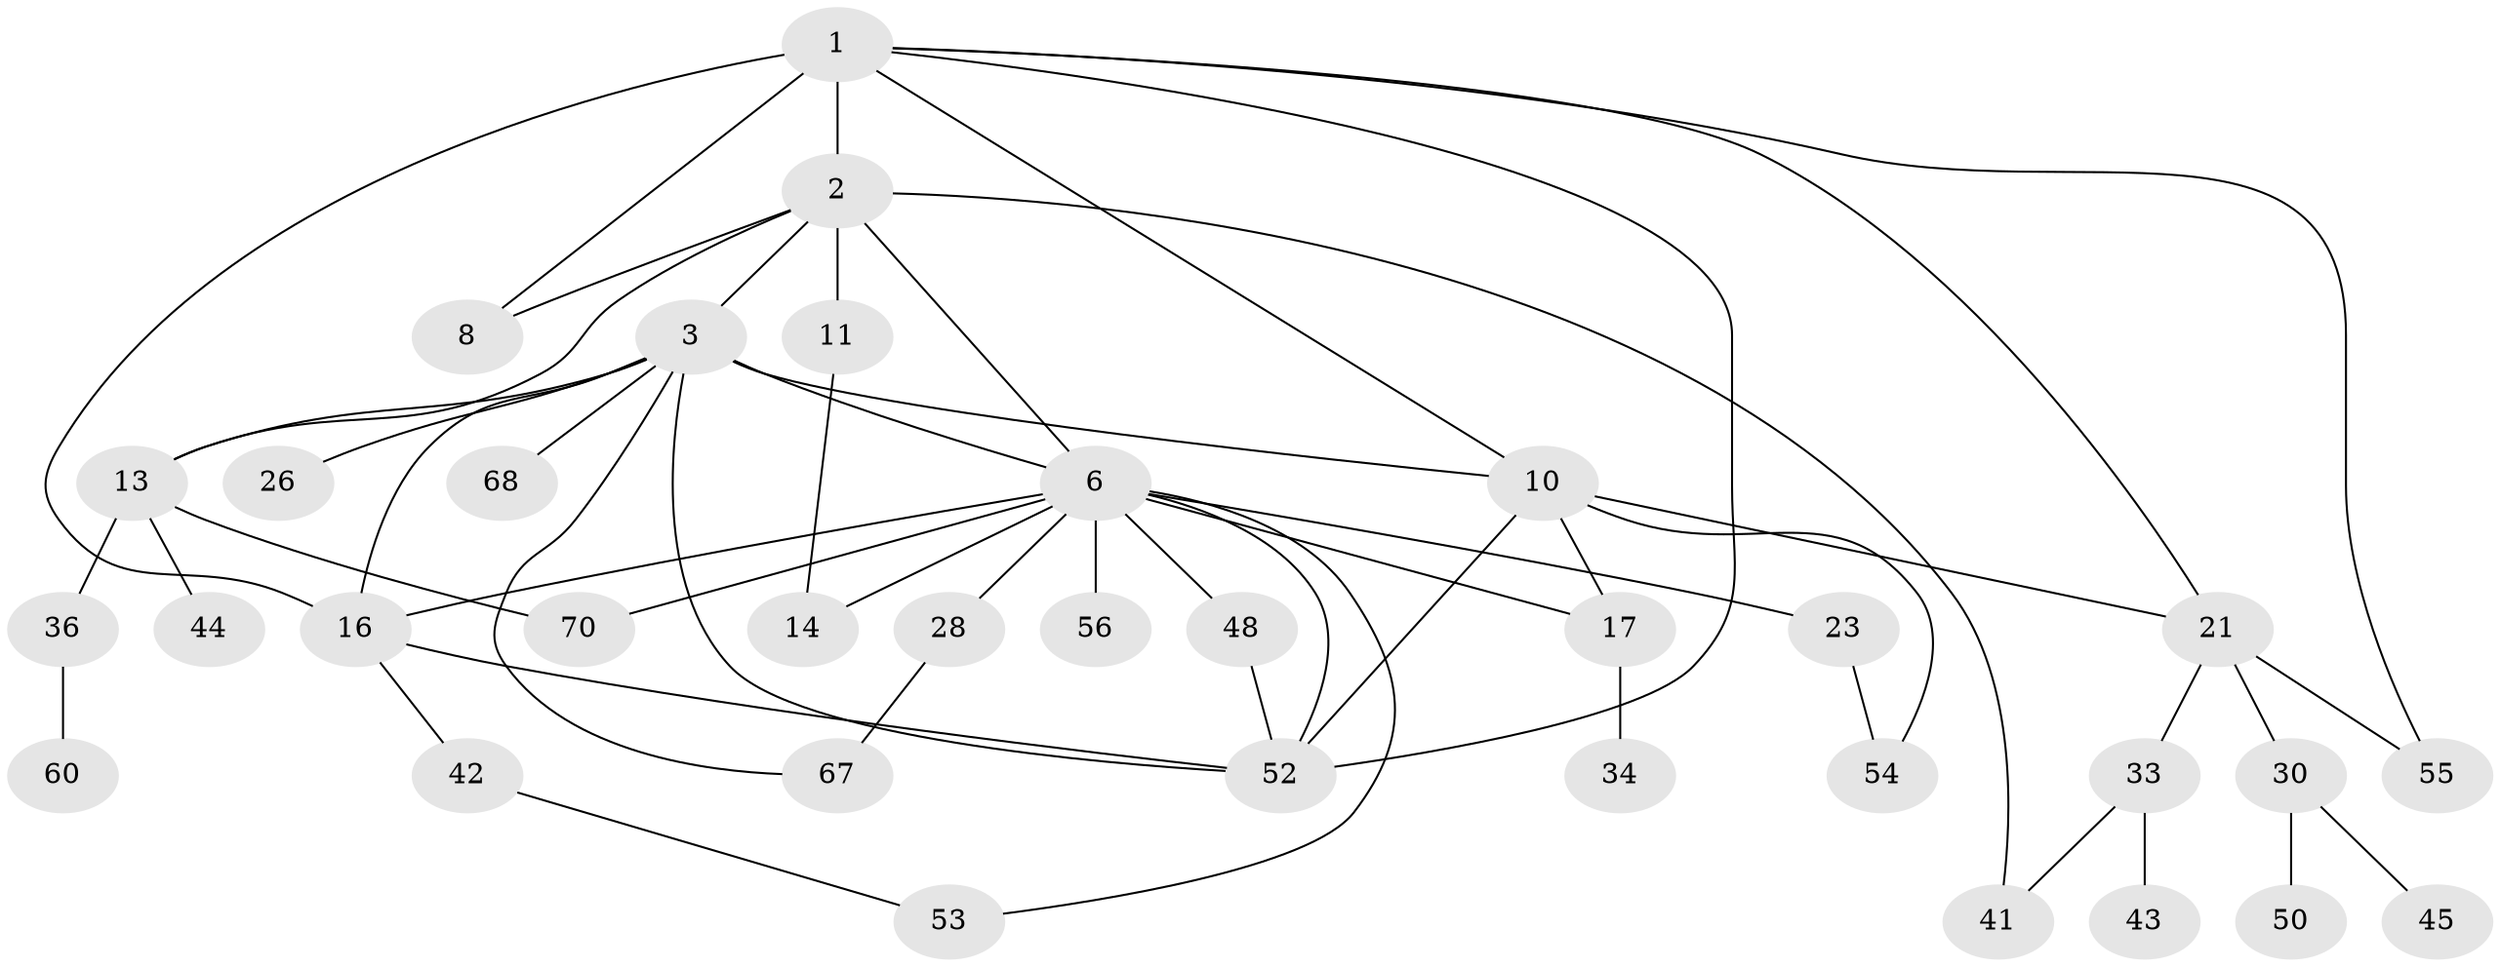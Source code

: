 // original degree distribution, {3: 0.323943661971831, 4: 0.07042253521126761, 8: 0.014084507042253521, 7: 0.028169014084507043, 6: 0.028169014084507043, 2: 0.352112676056338, 5: 0.04225352112676056, 1: 0.14084507042253522}
// Generated by graph-tools (version 1.1) at 2025/13/03/09/25 04:13:15]
// undirected, 35 vertices, 54 edges
graph export_dot {
graph [start="1"]
  node [color=gray90,style=filled];
  1 [super="+12+4"];
  2 [super="+5"];
  3 [super="+57+9+46"];
  6 [super="+27+59+7"];
  8 [super="+15"];
  10 [super="+49+32+19"];
  11;
  13 [super="+29"];
  14 [super="+71"];
  16 [super="+37"];
  17 [super="+40"];
  21 [super="+25"];
  23;
  26;
  28;
  30;
  33 [super="+62+38"];
  34;
  36 [super="+58"];
  41;
  42;
  43;
  44;
  45;
  48 [super="+63"];
  50;
  52 [super="+65"];
  53;
  54;
  55;
  56 [super="+64"];
  60;
  67;
  68;
  70;
  1 -- 2 [weight=3];
  1 -- 21;
  1 -- 10;
  1 -- 16;
  1 -- 52;
  1 -- 55;
  1 -- 8;
  2 -- 3 [weight=2];
  2 -- 8;
  2 -- 6;
  2 -- 41;
  2 -- 11;
  2 -- 13;
  3 -- 26;
  3 -- 68;
  3 -- 16;
  3 -- 52;
  3 -- 10;
  3 -- 67;
  3 -- 6;
  3 -- 13;
  6 -- 48 [weight=2];
  6 -- 56;
  6 -- 70;
  6 -- 16;
  6 -- 17;
  6 -- 52;
  6 -- 53;
  6 -- 23;
  6 -- 28;
  6 -- 14;
  10 -- 17 [weight=2];
  10 -- 54;
  10 -- 52;
  10 -- 21;
  11 -- 14;
  13 -- 36 [weight=2];
  13 -- 70;
  13 -- 44;
  16 -- 42;
  16 -- 52;
  17 -- 34;
  21 -- 55 [weight=2];
  21 -- 33;
  21 -- 30;
  23 -- 54;
  28 -- 67;
  30 -- 45;
  30 -- 50;
  33 -- 43 [weight=2];
  33 -- 41;
  36 -- 60;
  42 -- 53;
  48 -- 52;
}
